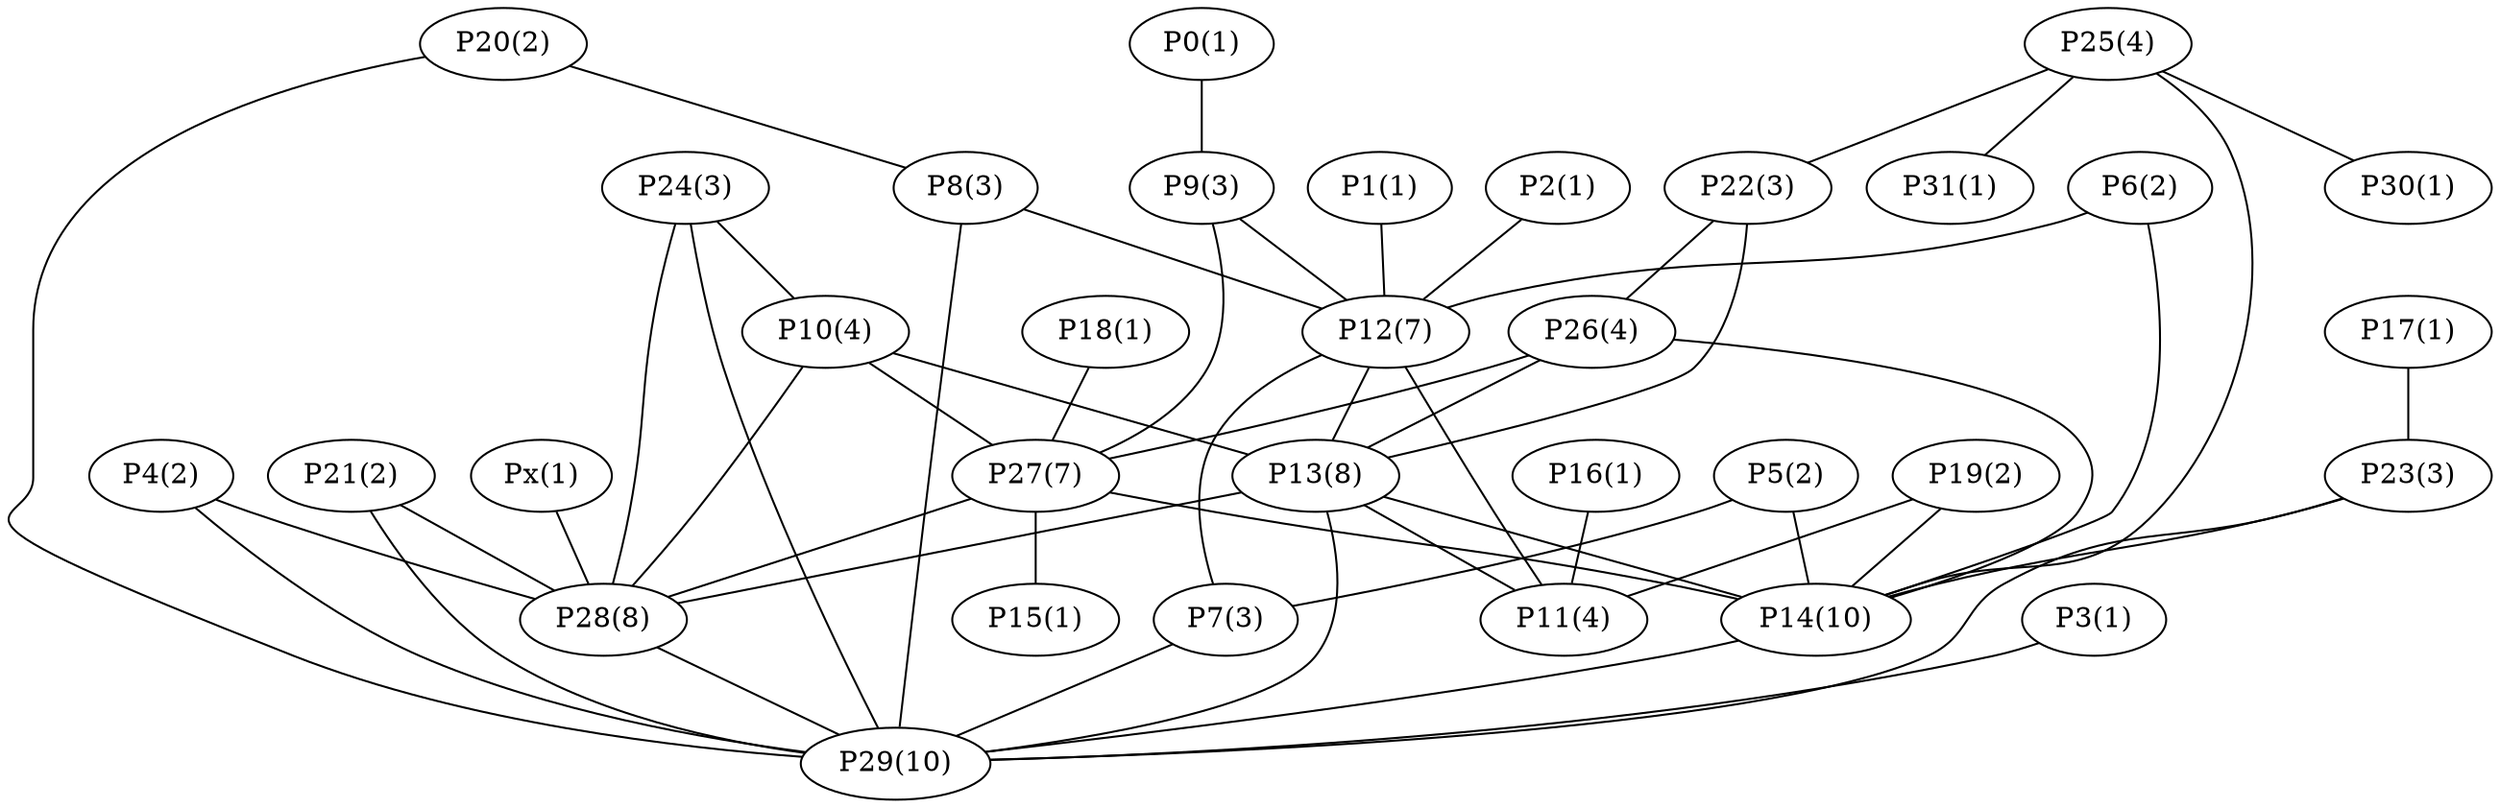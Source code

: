 graph network {
	"Px(1)";
	"P28(8)";
	"P3(1)";
	"P29(10)";
	"P0(1)";
	"P9(3)";
	"P20(2)";
	"P8(3)";
	"P12(7)";
	"P4(2)";
	"P1(1)";
	"P24(3)";
	"P10(4)";
	"P2(1)";
	"P5(2)";
	"P14(10)";
	"P7(3)";
	"P21(2)";
	"P16(1)";
	"P11(4)";
	"P27(7)";
	"P25(4)";
	"P30(1)";
	"P31(1)";
	"P22(3)";
	"P6(2)";
	"P13(8)";
	"P26(4)";
	"P17(1)";
	"P23(3)";
	"P18(1)";
	"P19(2)";
	"P15(1)";
	"Px(1)" -- "P28(8)";
	"P3(1)" -- "P29(10)";
	"P0(1)" -- "P9(3)";
	"P20(2)" -- "P29(10)";
	"P20(2)" -- "P8(3)";
	"P8(3)" -- "P29(10)";
	"P8(3)" -- "P12(7)";
	"P4(2)" -- "P28(8)";
	"P4(2)" -- "P29(10)";
	"P1(1)" -- "P12(7)";
	"P24(3)" -- "P28(8)";
	"P24(3)" -- "P10(4)";
	"P24(3)" -- "P29(10)";
	"P2(1)" -- "P12(7)";
	"P5(2)" -- "P14(10)";
	"P5(2)" -- "P7(3)";
	"P21(2)" -- "P29(10)";
	"P21(2)" -- "P28(8)";
	"P16(1)" -- "P11(4)";
	"P9(3)" -- "P27(7)";
	"P9(3)" -- "P12(7)";
	"P25(4)" -- "P14(10)";
	"P25(4)" -- "P30(1)";
	"P25(4)" -- "P31(1)";
	"P25(4)" -- "P22(3)";
	"P6(2)" -- "P14(10)";
	"P6(2)" -- "P12(7)";
	"P22(3)" -- "P13(8)";
	"P22(3)" -- "P26(4)";
	"P12(7)" -- "P13(8)";
	"P12(7)" -- "P11(4)";
	"P12(7)" -- "P7(3)";
	"P10(4)" -- "P13(8)";
	"P10(4)" -- "P27(7)";
	"P10(4)" -- "P28(8)";
	"P17(1)" -- "P23(3)";
	"P26(4)" -- "P14(10)";
	"P26(4)" -- "P13(8)";
	"P26(4)" -- "P27(7)";
	"P7(3)" -- "P29(10)";
	"P23(3)" -- "P14(10)";
	"P23(3)" -- "P29(10)";
	"P18(1)" -- "P27(7)";
	"P19(2)" -- "P14(10)";
	"P19(2)" -- "P11(4)";
	"P27(7)" -- "P14(10)";
	"P27(7)" -- "P15(1)";
	"P27(7)" -- "P28(8)";
	"P13(8)" -- "P11(4)";
	"P13(8)" -- "P14(10)";
	"P13(8)" -- "P28(8)";
	"P13(8)" -- "P29(10)";
	"P28(8)" -- "P29(10)";
	"P14(10)" -- "P29(10)";
}
